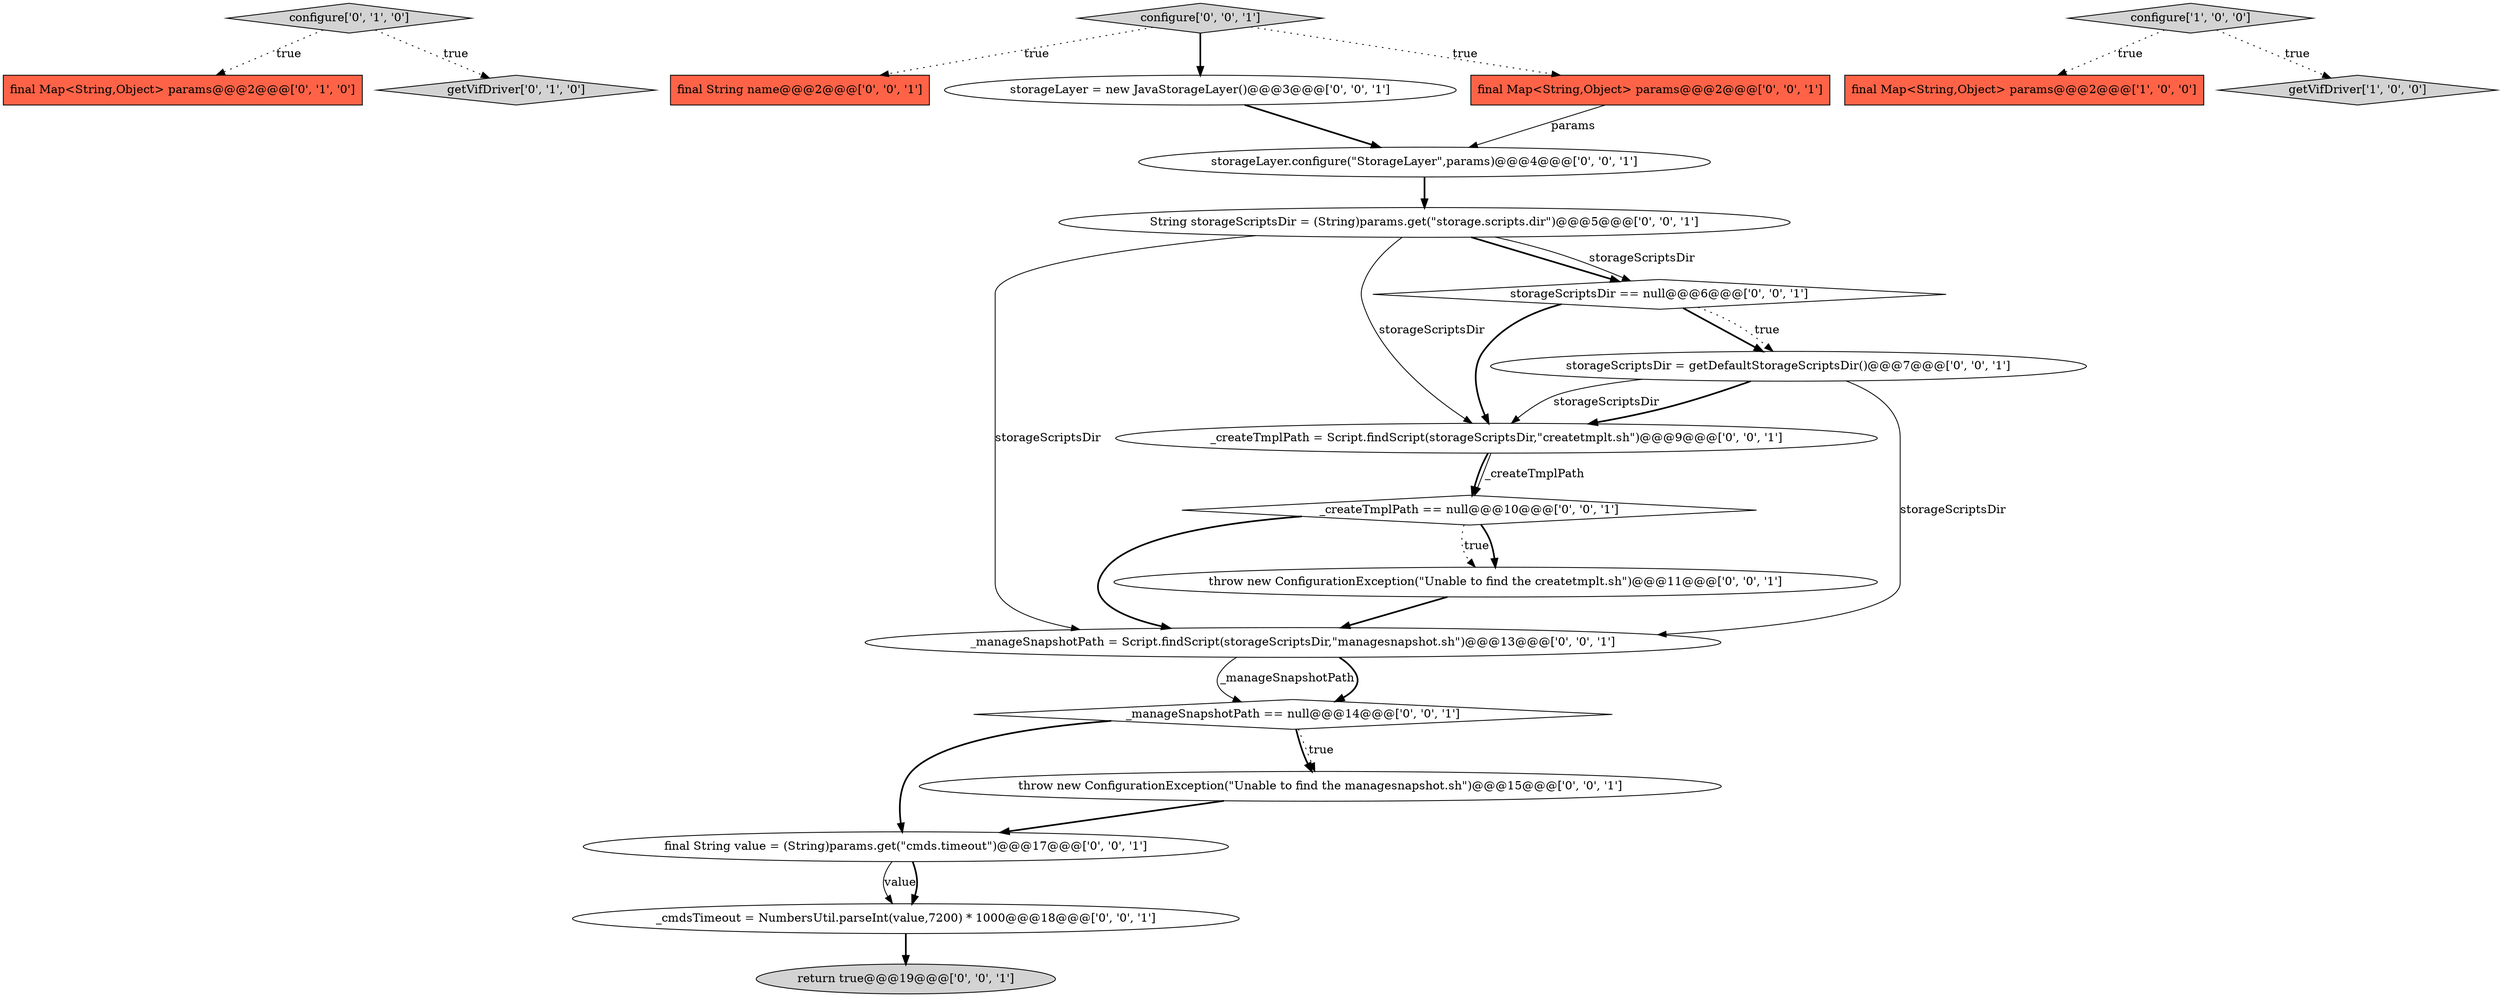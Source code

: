 digraph {
5 [style = filled, label = "configure['0', '1', '0']", fillcolor = lightgray, shape = diamond image = "AAA0AAABBB2BBB"];
14 [style = filled, label = "final String name@@@2@@@['0', '0', '1']", fillcolor = tomato, shape = box image = "AAA0AAABBB3BBB"];
1 [style = filled, label = "final Map<String,Object> params@@@2@@@['1', '0', '0']", fillcolor = tomato, shape = box image = "AAA0AAABBB1BBB"];
2 [style = filled, label = "getVifDriver['1', '0', '0']", fillcolor = lightgray, shape = diamond image = "AAA0AAABBB1BBB"];
19 [style = filled, label = "final String value = (String)params.get(\"cmds.timeout\")@@@17@@@['0', '0', '1']", fillcolor = white, shape = ellipse image = "AAA0AAABBB3BBB"];
21 [style = filled, label = "storageLayer.configure(\"StorageLayer\",params)@@@4@@@['0', '0', '1']", fillcolor = white, shape = ellipse image = "AAA0AAABBB3BBB"];
17 [style = filled, label = "_cmdsTimeout = NumbersUtil.parseInt(value,7200) * 1000@@@18@@@['0', '0', '1']", fillcolor = white, shape = ellipse image = "AAA0AAABBB3BBB"];
10 [style = filled, label = "_manageSnapshotPath = Script.findScript(storageScriptsDir,\"managesnapshot.sh\")@@@13@@@['0', '0', '1']", fillcolor = white, shape = ellipse image = "AAA0AAABBB3BBB"];
4 [style = filled, label = "final Map<String,Object> params@@@2@@@['0', '1', '0']", fillcolor = tomato, shape = box image = "AAA0AAABBB2BBB"];
15 [style = filled, label = "throw new ConfigurationException(\"Unable to find the managesnapshot.sh\")@@@15@@@['0', '0', '1']", fillcolor = white, shape = ellipse image = "AAA0AAABBB3BBB"];
6 [style = filled, label = "throw new ConfigurationException(\"Unable to find the createtmplt.sh\")@@@11@@@['0', '0', '1']", fillcolor = white, shape = ellipse image = "AAA0AAABBB3BBB"];
0 [style = filled, label = "configure['1', '0', '0']", fillcolor = lightgray, shape = diamond image = "AAA0AAABBB1BBB"];
7 [style = filled, label = "storageScriptsDir == null@@@6@@@['0', '0', '1']", fillcolor = white, shape = diamond image = "AAA0AAABBB3BBB"];
8 [style = filled, label = "_createTmplPath = Script.findScript(storageScriptsDir,\"createtmplt.sh\")@@@9@@@['0', '0', '1']", fillcolor = white, shape = ellipse image = "AAA0AAABBB3BBB"];
18 [style = filled, label = "_manageSnapshotPath == null@@@14@@@['0', '0', '1']", fillcolor = white, shape = diamond image = "AAA0AAABBB3BBB"];
20 [style = filled, label = "configure['0', '0', '1']", fillcolor = lightgray, shape = diamond image = "AAA0AAABBB3BBB"];
11 [style = filled, label = "storageLayer = new JavaStorageLayer()@@@3@@@['0', '0', '1']", fillcolor = white, shape = ellipse image = "AAA0AAABBB3BBB"];
12 [style = filled, label = "String storageScriptsDir = (String)params.get(\"storage.scripts.dir\")@@@5@@@['0', '0', '1']", fillcolor = white, shape = ellipse image = "AAA0AAABBB3BBB"];
16 [style = filled, label = "final Map<String,Object> params@@@2@@@['0', '0', '1']", fillcolor = tomato, shape = box image = "AAA0AAABBB3BBB"];
9 [style = filled, label = "_createTmplPath == null@@@10@@@['0', '0', '1']", fillcolor = white, shape = diamond image = "AAA0AAABBB3BBB"];
13 [style = filled, label = "return true@@@19@@@['0', '0', '1']", fillcolor = lightgray, shape = ellipse image = "AAA0AAABBB3BBB"];
22 [style = filled, label = "storageScriptsDir = getDefaultStorageScriptsDir()@@@7@@@['0', '0', '1']", fillcolor = white, shape = ellipse image = "AAA0AAABBB3BBB"];
3 [style = filled, label = "getVifDriver['0', '1', '0']", fillcolor = lightgray, shape = diamond image = "AAA0AAABBB2BBB"];
0->2 [style = dotted, label="true"];
12->7 [style = bold, label=""];
10->18 [style = solid, label="_manageSnapshotPath"];
18->15 [style = dotted, label="true"];
0->1 [style = dotted, label="true"];
16->21 [style = solid, label="params"];
7->8 [style = bold, label=""];
22->8 [style = bold, label=""];
11->21 [style = bold, label=""];
8->9 [style = bold, label=""];
5->3 [style = dotted, label="true"];
5->4 [style = dotted, label="true"];
19->17 [style = solid, label="value"];
15->19 [style = bold, label=""];
7->22 [style = bold, label=""];
12->7 [style = solid, label="storageScriptsDir"];
20->16 [style = dotted, label="true"];
9->6 [style = dotted, label="true"];
21->12 [style = bold, label=""];
10->18 [style = bold, label=""];
12->8 [style = solid, label="storageScriptsDir"];
8->9 [style = solid, label="_createTmplPath"];
9->6 [style = bold, label=""];
6->10 [style = bold, label=""];
12->10 [style = solid, label="storageScriptsDir"];
18->19 [style = bold, label=""];
17->13 [style = bold, label=""];
19->17 [style = bold, label=""];
22->10 [style = solid, label="storageScriptsDir"];
22->8 [style = solid, label="storageScriptsDir"];
7->22 [style = dotted, label="true"];
9->10 [style = bold, label=""];
20->14 [style = dotted, label="true"];
20->11 [style = bold, label=""];
18->15 [style = bold, label=""];
}
